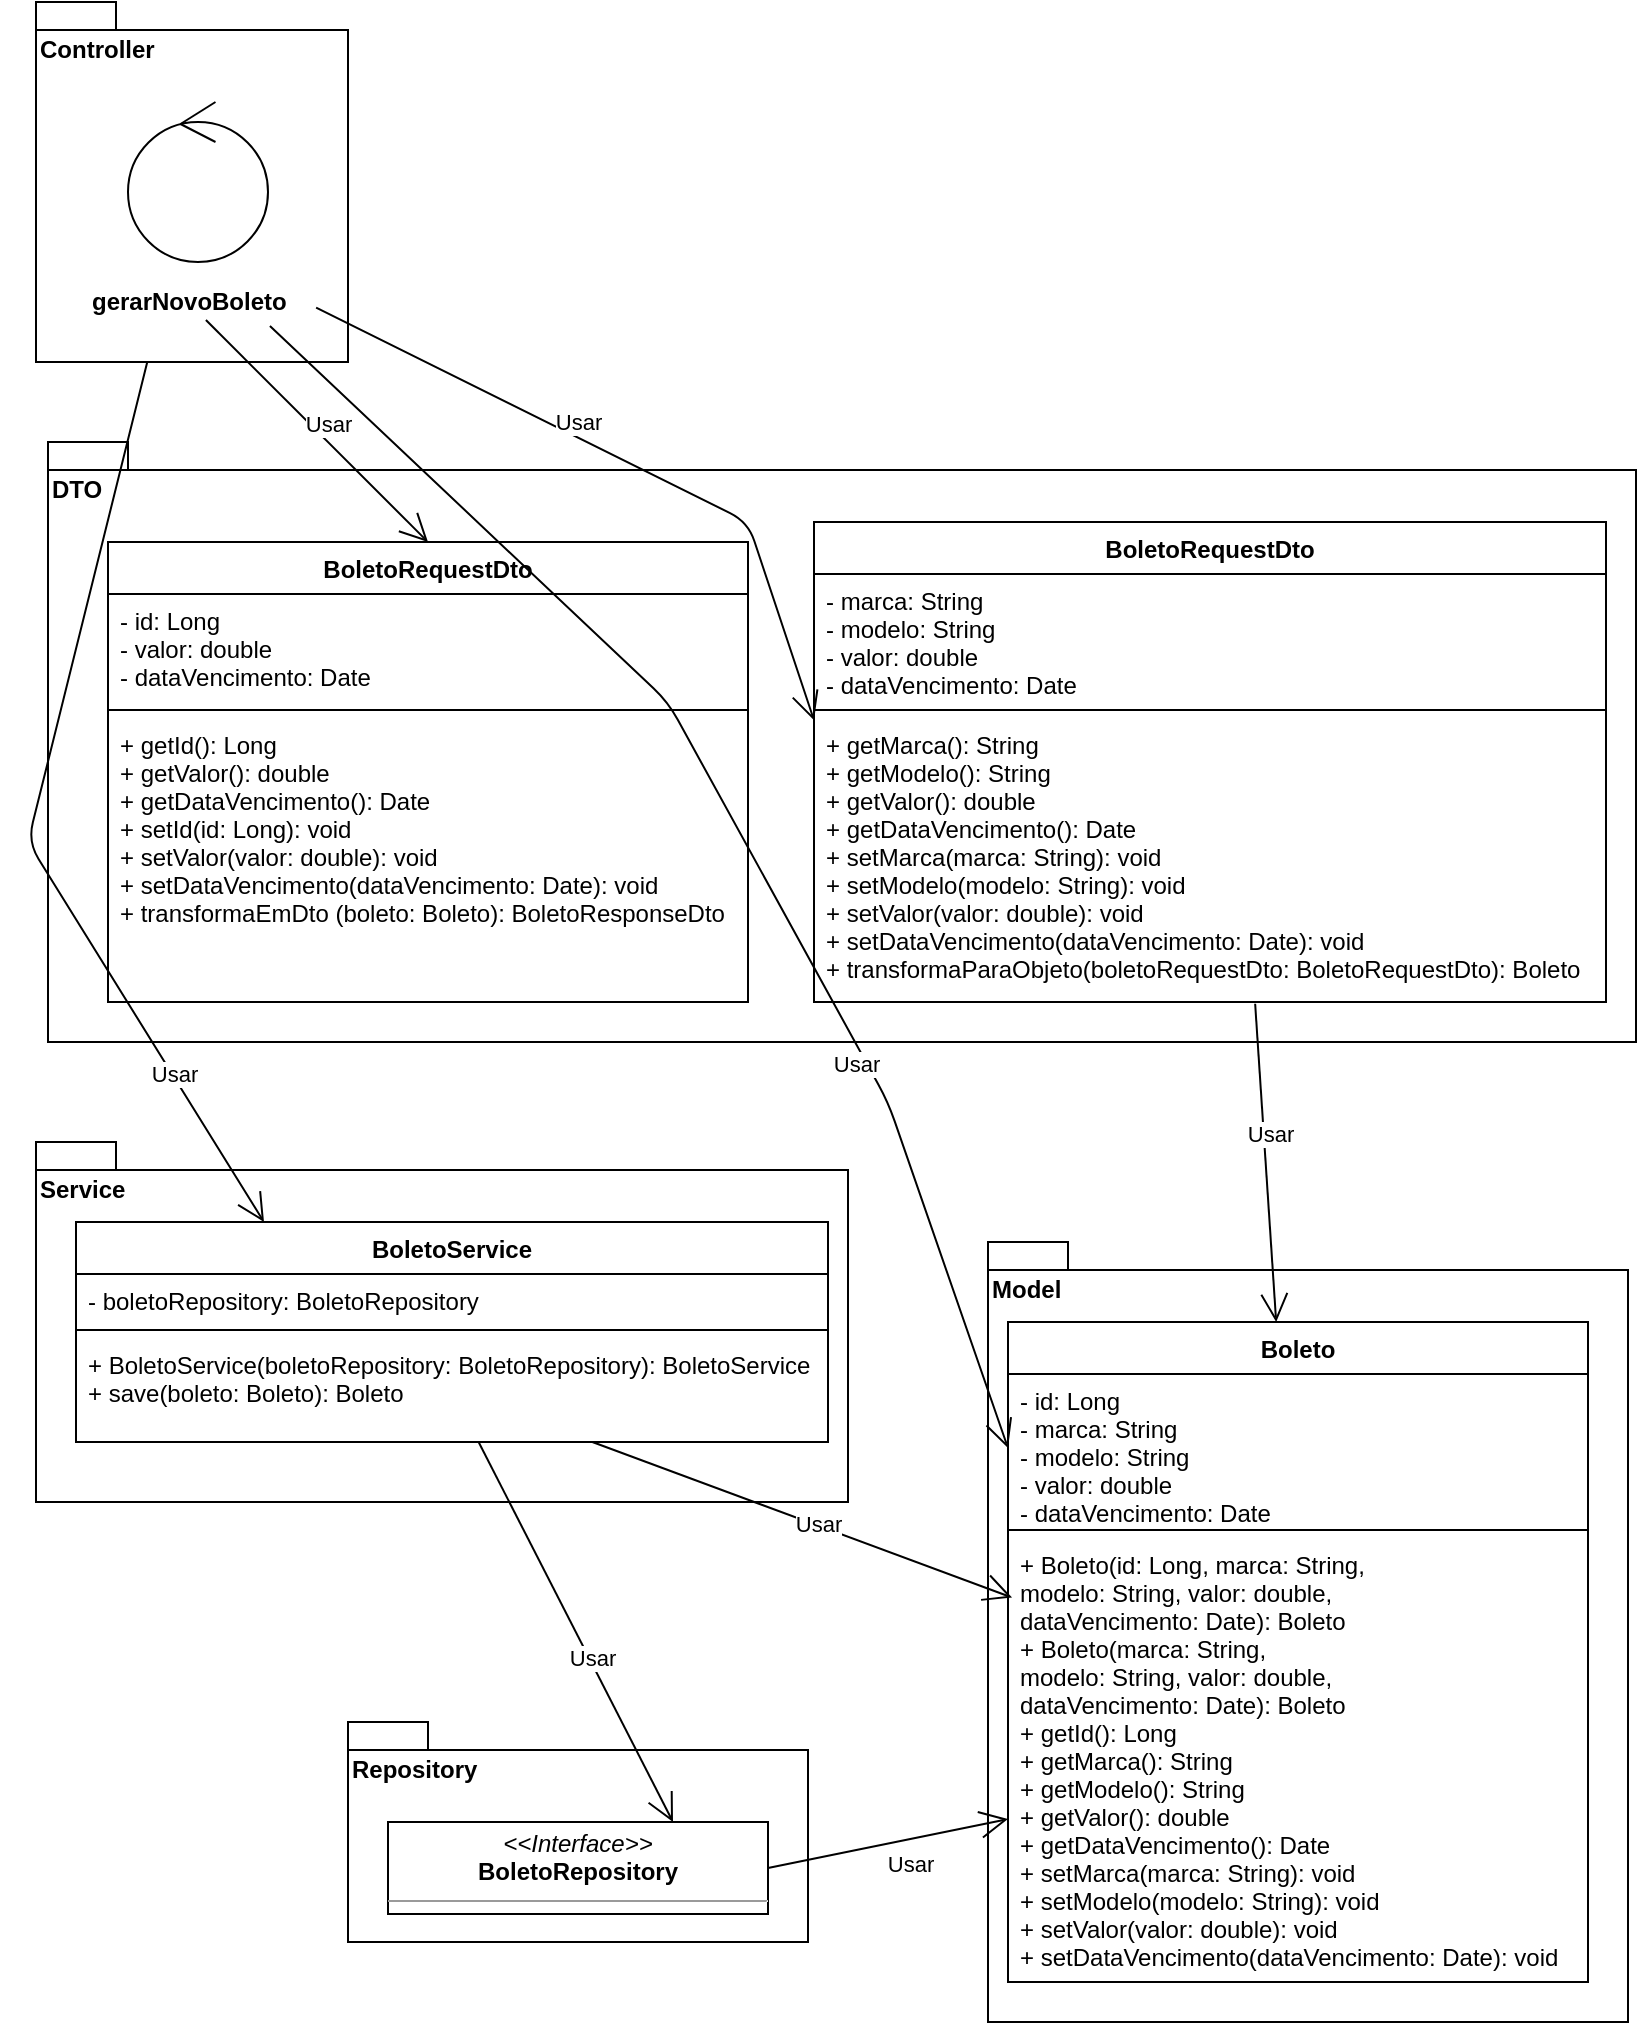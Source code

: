 <mxfile version="13.7.5" type="device"><diagram id="C5RBs43oDa-KdzZeNtuy" name="Page-1"><mxGraphModel dx="3197" dy="1270" grid="1" gridSize="10" guides="1" tooltips="1" connect="1" arrows="1" fold="1" page="1" pageScale="1" pageWidth="827" pageHeight="1169" math="0" shadow="0"><root><mxCell id="WIyWlLk6GJQsqaUBKTNV-0"/><mxCell id="WIyWlLk6GJQsqaUBKTNV-1" parent="WIyWlLk6GJQsqaUBKTNV-0"/><mxCell id="YfzTinqSufDpMAPZ_sO4-0" value="Model" style="shape=folder;fontStyle=1;spacingTop=10;tabWidth=40;tabHeight=14;tabPosition=left;html=1;align=left;verticalAlign=top;" vertex="1" parent="WIyWlLk6GJQsqaUBKTNV-1"><mxGeometry x="490" y="670" width="320" height="390" as="geometry"/></mxCell><mxCell id="YfzTinqSufDpMAPZ_sO4-1" value="DTO&lt;br&gt;" style="shape=folder;fontStyle=1;spacingTop=10;tabWidth=40;tabHeight=14;tabPosition=left;html=1;align=left;verticalAlign=top;" vertex="1" parent="WIyWlLk6GJQsqaUBKTNV-1"><mxGeometry x="20" y="270" width="794" height="300" as="geometry"/></mxCell><mxCell id="YfzTinqSufDpMAPZ_sO4-2" value="Repository" style="shape=folder;fontStyle=1;spacingTop=10;tabWidth=40;tabHeight=14;tabPosition=left;html=1;align=left;verticalAlign=top;" vertex="1" parent="WIyWlLk6GJQsqaUBKTNV-1"><mxGeometry x="170" y="910" width="230" height="110" as="geometry"/></mxCell><mxCell id="YfzTinqSufDpMAPZ_sO4-3" value="&lt;p style=&quot;margin: 0px ; margin-top: 4px ; text-align: center&quot;&gt;&lt;i&gt;&amp;lt;&amp;lt;Interface&amp;gt;&amp;gt;&lt;/i&gt;&lt;br&gt;&lt;b&gt;BoletoRepository&lt;/b&gt;&lt;/p&gt;&lt;hr size=&quot;1&quot;&gt;&lt;p style=&quot;margin: 0px ; margin-left: 4px&quot;&gt;&lt;br&gt;&lt;/p&gt;" style="verticalAlign=top;align=left;overflow=fill;fontSize=12;fontFamily=Helvetica;html=1;" vertex="1" parent="WIyWlLk6GJQsqaUBKTNV-1"><mxGeometry x="190" y="960" width="190" height="46" as="geometry"/></mxCell><mxCell id="YfzTinqSufDpMAPZ_sO4-4" value="Service" style="shape=folder;fontStyle=1;spacingTop=10;tabWidth=40;tabHeight=14;tabPosition=left;html=1;align=left;verticalAlign=top;" vertex="1" parent="WIyWlLk6GJQsqaUBKTNV-1"><mxGeometry x="14" y="620" width="406" height="180" as="geometry"/></mxCell><mxCell id="YfzTinqSufDpMAPZ_sO4-5" value="Controller" style="shape=folder;fontStyle=1;spacingTop=10;tabWidth=40;tabHeight=14;tabPosition=left;html=1;align=left;verticalAlign=top;" vertex="1" parent="WIyWlLk6GJQsqaUBKTNV-1"><mxGeometry x="14" y="50" width="156" height="180" as="geometry"/></mxCell><mxCell id="YfzTinqSufDpMAPZ_sO4-8" value="" style="endArrow=open;endFill=1;endSize=12;html=1;entryX=0.75;entryY=0;entryDx=0;entryDy=0;" edge="1" parent="WIyWlLk6GJQsqaUBKTNV-1" source="YfzTinqSufDpMAPZ_sO4-23" target="YfzTinqSufDpMAPZ_sO4-3"><mxGeometry width="160" relative="1" as="geometry"><mxPoint x="594" y="320" as="sourcePoint"/><mxPoint x="754" y="320" as="targetPoint"/></mxGeometry></mxCell><mxCell id="YfzTinqSufDpMAPZ_sO4-9" value="Usar" style="edgeLabel;html=1;align=center;verticalAlign=middle;resizable=0;points=[];" vertex="1" connectable="0" parent="YfzTinqSufDpMAPZ_sO4-8"><mxGeometry x="0.14" y="1" relative="1" as="geometry"><mxPoint as="offset"/></mxGeometry></mxCell><mxCell id="YfzTinqSufDpMAPZ_sO4-10" value="" style="endArrow=open;endFill=1;endSize=12;html=1;exitX=1;exitY=0.5;exitDx=0;exitDy=0;" edge="1" parent="WIyWlLk6GJQsqaUBKTNV-1" source="YfzTinqSufDpMAPZ_sO4-3" target="YfzTinqSufDpMAPZ_sO4-19"><mxGeometry width="160" relative="1" as="geometry"><mxPoint x="174" y="390" as="sourcePoint"/><mxPoint x="334" y="390" as="targetPoint"/></mxGeometry></mxCell><mxCell id="YfzTinqSufDpMAPZ_sO4-11" value="Usar" style="edgeLabel;html=1;align=center;verticalAlign=middle;resizable=0;points=[];" vertex="1" connectable="0" parent="YfzTinqSufDpMAPZ_sO4-10"><mxGeometry x="0.186" y="-1" relative="1" as="geometry"><mxPoint y="11.04" as="offset"/></mxGeometry></mxCell><mxCell id="YfzTinqSufDpMAPZ_sO4-12" value="" style="endArrow=open;endFill=1;endSize=12;html=1;entryX=0.007;entryY=0.134;entryDx=0;entryDy=0;entryPerimeter=0;" edge="1" parent="WIyWlLk6GJQsqaUBKTNV-1" source="YfzTinqSufDpMAPZ_sO4-23" target="YfzTinqSufDpMAPZ_sO4-19"><mxGeometry width="160" relative="1" as="geometry"><mxPoint x="344" y="850" as="sourcePoint"/><mxPoint x="504" y="850" as="targetPoint"/></mxGeometry></mxCell><mxCell id="YfzTinqSufDpMAPZ_sO4-13" value="Usar" style="edgeLabel;html=1;align=center;verticalAlign=middle;resizable=0;points=[];" vertex="1" connectable="0" parent="YfzTinqSufDpMAPZ_sO4-12"><mxGeometry x="0.072" y="1" relative="1" as="geometry"><mxPoint as="offset"/></mxGeometry></mxCell><mxCell id="YfzTinqSufDpMAPZ_sO4-20" value="BoletoService" style="swimlane;fontStyle=1;align=center;verticalAlign=top;childLayout=stackLayout;horizontal=1;startSize=26;horizontalStack=0;resizeParent=1;resizeParentMax=0;resizeLast=0;collapsible=1;marginBottom=0;" vertex="1" parent="WIyWlLk6GJQsqaUBKTNV-1"><mxGeometry x="34" y="660" width="376" height="110" as="geometry"/></mxCell><mxCell id="YfzTinqSufDpMAPZ_sO4-21" value="- boletoRepository: BoletoRepository" style="text;strokeColor=none;fillColor=none;align=left;verticalAlign=top;spacingLeft=4;spacingRight=4;overflow=hidden;rotatable=0;points=[[0,0.5],[1,0.5]];portConstraint=eastwest;" vertex="1" parent="YfzTinqSufDpMAPZ_sO4-20"><mxGeometry y="26" width="376" height="24" as="geometry"/></mxCell><mxCell id="YfzTinqSufDpMAPZ_sO4-22" value="" style="line;strokeWidth=1;fillColor=none;align=left;verticalAlign=middle;spacingTop=-1;spacingLeft=3;spacingRight=3;rotatable=0;labelPosition=right;points=[];portConstraint=eastwest;" vertex="1" parent="YfzTinqSufDpMAPZ_sO4-20"><mxGeometry y="50" width="376" height="8" as="geometry"/></mxCell><mxCell id="YfzTinqSufDpMAPZ_sO4-23" value="+ BoletoService(boletoRepository: BoletoRepository): BoletoService&#10;+ save(boleto: Boleto): Boleto &#10;" style="text;strokeColor=none;fillColor=none;align=left;verticalAlign=top;spacingLeft=4;spacingRight=4;overflow=hidden;rotatable=0;points=[[0,0.5],[1,0.5]];portConstraint=eastwest;" vertex="1" parent="YfzTinqSufDpMAPZ_sO4-20"><mxGeometry y="58" width="376" height="52" as="geometry"/></mxCell><mxCell id="YfzTinqSufDpMAPZ_sO4-28" value="gerarNovoBoleto" style="text;html=1;align=left;verticalAlign=middle;resizable=0;points=[];autosize=1;fontStyle=1" vertex="1" parent="WIyWlLk6GJQsqaUBKTNV-1"><mxGeometry x="40" y="190" width="110" height="20" as="geometry"/></mxCell><mxCell id="YfzTinqSufDpMAPZ_sO4-29" value="" style="ellipse;shape=umlControl;whiteSpace=wrap;html=1;align=left;" vertex="1" parent="WIyWlLk6GJQsqaUBKTNV-1"><mxGeometry x="60" y="100" width="70" height="80" as="geometry"/></mxCell><mxCell id="YfzTinqSufDpMAPZ_sO4-32" value="" style="endArrow=open;endFill=1;endSize=12;html=1;exitX=0.557;exitY=1.006;exitDx=0;exitDy=0;exitPerimeter=0;" edge="1" parent="WIyWlLk6GJQsqaUBKTNV-1" source="YfzTinqSufDpMAPZ_sO4-27" target="YfzTinqSufDpMAPZ_sO4-16"><mxGeometry width="160" relative="1" as="geometry"><mxPoint x="560" y="640" as="sourcePoint"/><mxPoint x="720" y="640" as="targetPoint"/></mxGeometry></mxCell><mxCell id="YfzTinqSufDpMAPZ_sO4-33" value="Usar" style="edgeLabel;html=1;align=center;verticalAlign=middle;resizable=0;points=[];" vertex="1" connectable="0" parent="YfzTinqSufDpMAPZ_sO4-32"><mxGeometry x="-0.184" y="3" relative="1" as="geometry"><mxPoint as="offset"/></mxGeometry></mxCell><mxCell id="YfzTinqSufDpMAPZ_sO4-34" value="" style="endArrow=open;endFill=1;endSize=12;html=1;exitX=1.037;exitY=0.641;exitDx=0;exitDy=0;exitPerimeter=0;entryX=0;entryY=0.008;entryDx=0;entryDy=0;entryPerimeter=0;" edge="1" parent="WIyWlLk6GJQsqaUBKTNV-1" source="YfzTinqSufDpMAPZ_sO4-28" target="YfzTinqSufDpMAPZ_sO4-27"><mxGeometry width="160" relative="1" as="geometry"><mxPoint x="180" y="280" as="sourcePoint"/><mxPoint x="340" y="280" as="targetPoint"/><Array as="points"><mxPoint x="370" y="310"/></Array></mxGeometry></mxCell><mxCell id="YfzTinqSufDpMAPZ_sO4-35" value="Usar" style="edgeLabel;html=1;align=center;verticalAlign=middle;resizable=0;points=[];" vertex="1" connectable="0" parent="YfzTinqSufDpMAPZ_sO4-34"><mxGeometry x="0.109" y="-2" relative="1" as="geometry"><mxPoint x="-39.95" y="-29.87" as="offset"/></mxGeometry></mxCell><mxCell id="YfzTinqSufDpMAPZ_sO4-24" value="BoletoRequestDto" style="swimlane;fontStyle=1;align=center;verticalAlign=top;childLayout=stackLayout;horizontal=1;startSize=26;horizontalStack=0;resizeParent=1;resizeParentMax=0;resizeLast=0;collapsible=1;marginBottom=0;" vertex="1" parent="WIyWlLk6GJQsqaUBKTNV-1"><mxGeometry x="403" y="310" width="396" height="240" as="geometry"/></mxCell><mxCell id="YfzTinqSufDpMAPZ_sO4-25" value="- marca: String&#10;- modelo: String&#10;- valor: double&#10;- dataVencimento: Date&#10;" style="text;strokeColor=none;fillColor=none;align=left;verticalAlign=top;spacingLeft=4;spacingRight=4;overflow=hidden;rotatable=0;points=[[0,0.5],[1,0.5]];portConstraint=eastwest;" vertex="1" parent="YfzTinqSufDpMAPZ_sO4-24"><mxGeometry y="26" width="396" height="64" as="geometry"/></mxCell><mxCell id="YfzTinqSufDpMAPZ_sO4-26" value="" style="line;strokeWidth=1;fillColor=none;align=left;verticalAlign=middle;spacingTop=-1;spacingLeft=3;spacingRight=3;rotatable=0;labelPosition=right;points=[];portConstraint=eastwest;" vertex="1" parent="YfzTinqSufDpMAPZ_sO4-24"><mxGeometry y="90" width="396" height="8" as="geometry"/></mxCell><mxCell id="YfzTinqSufDpMAPZ_sO4-27" value="+ getMarca(): String&#10;+ getModelo(): String&#10;+ getValor(): double&#10;+ getDataVencimento(): Date&#10;+ setMarca(marca: String): void&#10;+ setModelo(modelo: String): void&#10;+ setValor(valor: double): void&#10;+ setDataVencimento(dataVencimento: Date): void&#10;+ transformaParaObjeto(boletoRequestDto: BoletoRequestDto): Boleto" style="text;strokeColor=none;fillColor=none;align=left;verticalAlign=top;spacingLeft=4;spacingRight=4;overflow=hidden;rotatable=0;points=[[0,0.5],[1,0.5]];portConstraint=eastwest;" vertex="1" parent="YfzTinqSufDpMAPZ_sO4-24"><mxGeometry y="98" width="396" height="142" as="geometry"/></mxCell><mxCell id="YfzTinqSufDpMAPZ_sO4-42" value="" style="endArrow=open;endFill=1;endSize=12;html=1;exitX=0.536;exitY=0.95;exitDx=0;exitDy=0;exitPerimeter=0;entryX=0.5;entryY=0;entryDx=0;entryDy=0;" edge="1" parent="WIyWlLk6GJQsqaUBKTNV-1" source="YfzTinqSufDpMAPZ_sO4-28" target="YfzTinqSufDpMAPZ_sO4-37"><mxGeometry width="160" relative="1" as="geometry"><mxPoint x="260" y="170" as="sourcePoint"/><mxPoint x="420" y="170" as="targetPoint"/></mxGeometry></mxCell><mxCell id="YfzTinqSufDpMAPZ_sO4-43" value="Usar" style="edgeLabel;html=1;align=center;verticalAlign=middle;resizable=0;points=[];" vertex="1" connectable="0" parent="YfzTinqSufDpMAPZ_sO4-42"><mxGeometry x="0.234" y="-1" relative="1" as="geometry"><mxPoint x="-6.74" y="-18.01" as="offset"/></mxGeometry></mxCell><mxCell id="YfzTinqSufDpMAPZ_sO4-46" value="" style="endArrow=open;endFill=1;endSize=12;html=1;entryX=0.25;entryY=0;entryDx=0;entryDy=0;" edge="1" parent="WIyWlLk6GJQsqaUBKTNV-1" source="YfzTinqSufDpMAPZ_sO4-5" target="YfzTinqSufDpMAPZ_sO4-20"><mxGeometry width="160" relative="1" as="geometry"><mxPoint x="50" y="580" as="sourcePoint"/><mxPoint x="210" y="580" as="targetPoint"/><Array as="points"><mxPoint x="10" y="470"/></Array></mxGeometry></mxCell><mxCell id="YfzTinqSufDpMAPZ_sO4-47" value="Usar" style="edgeLabel;html=1;align=center;verticalAlign=middle;resizable=0;points=[];" vertex="1" connectable="0" parent="YfzTinqSufDpMAPZ_sO4-46"><mxGeometry x="0.632" y="1" relative="1" as="geometry"><mxPoint as="offset"/></mxGeometry></mxCell><mxCell id="YfzTinqSufDpMAPZ_sO4-37" value="BoletoRequestDto" style="swimlane;fontStyle=1;align=center;verticalAlign=top;childLayout=stackLayout;horizontal=1;startSize=26;horizontalStack=0;resizeParent=1;resizeParentMax=0;resizeLast=0;collapsible=1;marginBottom=0;" vertex="1" parent="WIyWlLk6GJQsqaUBKTNV-1"><mxGeometry x="50" y="320" width="320" height="230" as="geometry"/></mxCell><mxCell id="YfzTinqSufDpMAPZ_sO4-38" value="- id: Long&#10;- valor: double&#10;- dataVencimento: Date&#10;" style="text;strokeColor=none;fillColor=none;align=left;verticalAlign=top;spacingLeft=4;spacingRight=4;overflow=hidden;rotatable=0;points=[[0,0.5],[1,0.5]];portConstraint=eastwest;" vertex="1" parent="YfzTinqSufDpMAPZ_sO4-37"><mxGeometry y="26" width="320" height="54" as="geometry"/></mxCell><mxCell id="YfzTinqSufDpMAPZ_sO4-39" value="" style="line;strokeWidth=1;fillColor=none;align=left;verticalAlign=middle;spacingTop=-1;spacingLeft=3;spacingRight=3;rotatable=0;labelPosition=right;points=[];portConstraint=eastwest;" vertex="1" parent="YfzTinqSufDpMAPZ_sO4-37"><mxGeometry y="80" width="320" height="8" as="geometry"/></mxCell><mxCell id="YfzTinqSufDpMAPZ_sO4-40" value="+ getId(): Long&#10;+ getValor(): double&#10;+ getDataVencimento(): Date&#10;+ setId(id: Long): void&#10;+ setValor(valor: double): void&#10;+ setDataVencimento(dataVencimento: Date): void&#10;+ transformaEmDto (boleto: Boleto): BoletoResponseDto" style="text;strokeColor=none;fillColor=none;align=left;verticalAlign=top;spacingLeft=4;spacingRight=4;overflow=hidden;rotatable=0;points=[[0,0.5],[1,0.5]];portConstraint=eastwest;" vertex="1" parent="YfzTinqSufDpMAPZ_sO4-37"><mxGeometry y="88" width="320" height="142" as="geometry"/></mxCell><mxCell id="YfzTinqSufDpMAPZ_sO4-16" value="Boleto&#10;" style="swimlane;fontStyle=1;align=center;verticalAlign=top;childLayout=stackLayout;horizontal=1;startSize=26;horizontalStack=0;resizeParent=1;resizeParentMax=0;resizeLast=0;collapsible=1;marginBottom=0;" vertex="1" parent="WIyWlLk6GJQsqaUBKTNV-1"><mxGeometry x="500" y="710" width="290" height="330" as="geometry"/></mxCell><mxCell id="YfzTinqSufDpMAPZ_sO4-17" value="- id: Long&#10;- marca: String&#10;- modelo: String&#10;- valor: double&#10;- dataVencimento: Date&#10;" style="text;strokeColor=none;fillColor=none;align=left;verticalAlign=top;spacingLeft=4;spacingRight=4;overflow=hidden;rotatable=0;points=[[0,0.5],[1,0.5]];portConstraint=eastwest;" vertex="1" parent="YfzTinqSufDpMAPZ_sO4-16"><mxGeometry y="26" width="290" height="74" as="geometry"/></mxCell><mxCell id="YfzTinqSufDpMAPZ_sO4-18" value="" style="line;strokeWidth=1;fillColor=none;align=left;verticalAlign=middle;spacingTop=-1;spacingLeft=3;spacingRight=3;rotatable=0;labelPosition=right;points=[];portConstraint=eastwest;" vertex="1" parent="YfzTinqSufDpMAPZ_sO4-16"><mxGeometry y="100" width="290" height="8" as="geometry"/></mxCell><mxCell id="YfzTinqSufDpMAPZ_sO4-19" value="+ Boleto(id: Long, marca: String, &#10;modelo: String, valor: double, &#10;dataVencimento: Date): Boleto&#10;+ Boleto(marca: String, &#10;modelo: String, valor: double, &#10;dataVencimento: Date): Boleto&#10;+ getId(): Long&#10;+ getMarca(): String&#10;+ getModelo(): String&#10;+ getValor(): double&#10;+ getDataVencimento(): Date&#10;+ setMarca(marca: String): void&#10;+ setModelo(modelo: String): void&#10;+ setValor(valor: double): void&#10;+ setDataVencimento(dataVencimento: Date): void&#10;" style="text;strokeColor=none;fillColor=none;align=left;verticalAlign=top;spacingLeft=4;spacingRight=4;overflow=hidden;rotatable=0;points=[[0,0.5],[1,0.5]];portConstraint=eastwest;" vertex="1" parent="YfzTinqSufDpMAPZ_sO4-16"><mxGeometry y="108" width="290" height="222" as="geometry"/></mxCell><mxCell id="YfzTinqSufDpMAPZ_sO4-44" value="" style="endArrow=open;endFill=1;endSize=12;html=1;exitX=0.827;exitY=1.1;exitDx=0;exitDy=0;exitPerimeter=0;entryX=0;entryY=0.5;entryDx=0;entryDy=0;" edge="1" parent="WIyWlLk6GJQsqaUBKTNV-1" source="YfzTinqSufDpMAPZ_sO4-28" target="YfzTinqSufDpMAPZ_sO4-17"><mxGeometry width="160" relative="1" as="geometry"><mxPoint x="250" y="190" as="sourcePoint"/><mxPoint x="410" y="190" as="targetPoint"/><Array as="points"><mxPoint x="330" y="400"/><mxPoint x="440" y="600"/></Array></mxGeometry></mxCell><mxCell id="YfzTinqSufDpMAPZ_sO4-45" value="Usar" style="edgeLabel;html=1;align=center;verticalAlign=middle;resizable=0;points=[];" vertex="1" connectable="0" parent="YfzTinqSufDpMAPZ_sO4-44"><mxGeometry x="0.364" relative="1" as="geometry"><mxPoint y="11.06" as="offset"/></mxGeometry></mxCell></root></mxGraphModel></diagram></mxfile>